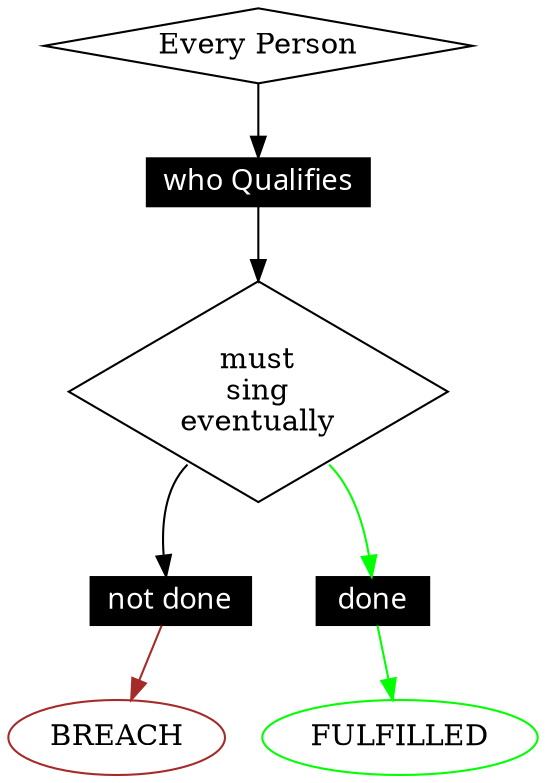digraph {
    graph [compound=true];
    subgraph places {
        node [shape=circle];
        2 [label="Every Person"
          ,shape=diamond
          ,comment=IsParty];
        4 [label="must\nsing\neventually"
          ,shape=diamond
          ,comment=IsDeon];
    }
    subgraph transitions {
        node [shape=box
             ,height=0.2
             ,style=filled
             ,fillcolor=black
             ,fontcolor=white
             ,fontname=Monaco];
        3 [label="who Qualifies"];
        5 [label=done
          ,comment="Temporal \"eventually\""
          ,comment=IsLastHappy];
        6 [label="not done"];
    }
    subgraph breachfulfilled {
        graph [rank=same];
        0 [label=BREACH
          ,color=brown
          ,comment=IsInfra];
        1 [label=FULFILLED
          ,color=green
          ,comment=IsInfra];
    }
    0 -> 1 [comment="this will render as invisible, but will be on same rank"
           ,style=invis];
    2 -> 3;
    3 -> 4;
    4 -> 5 [tailport=se
           ,comment="southeast for positive"
           ,color=green];
    4 -> 6 [tailport=sw
           ,comment="southwest for negative"];
    5 -> 1 [color=green];
    6 -> 0 [color=brown];
}